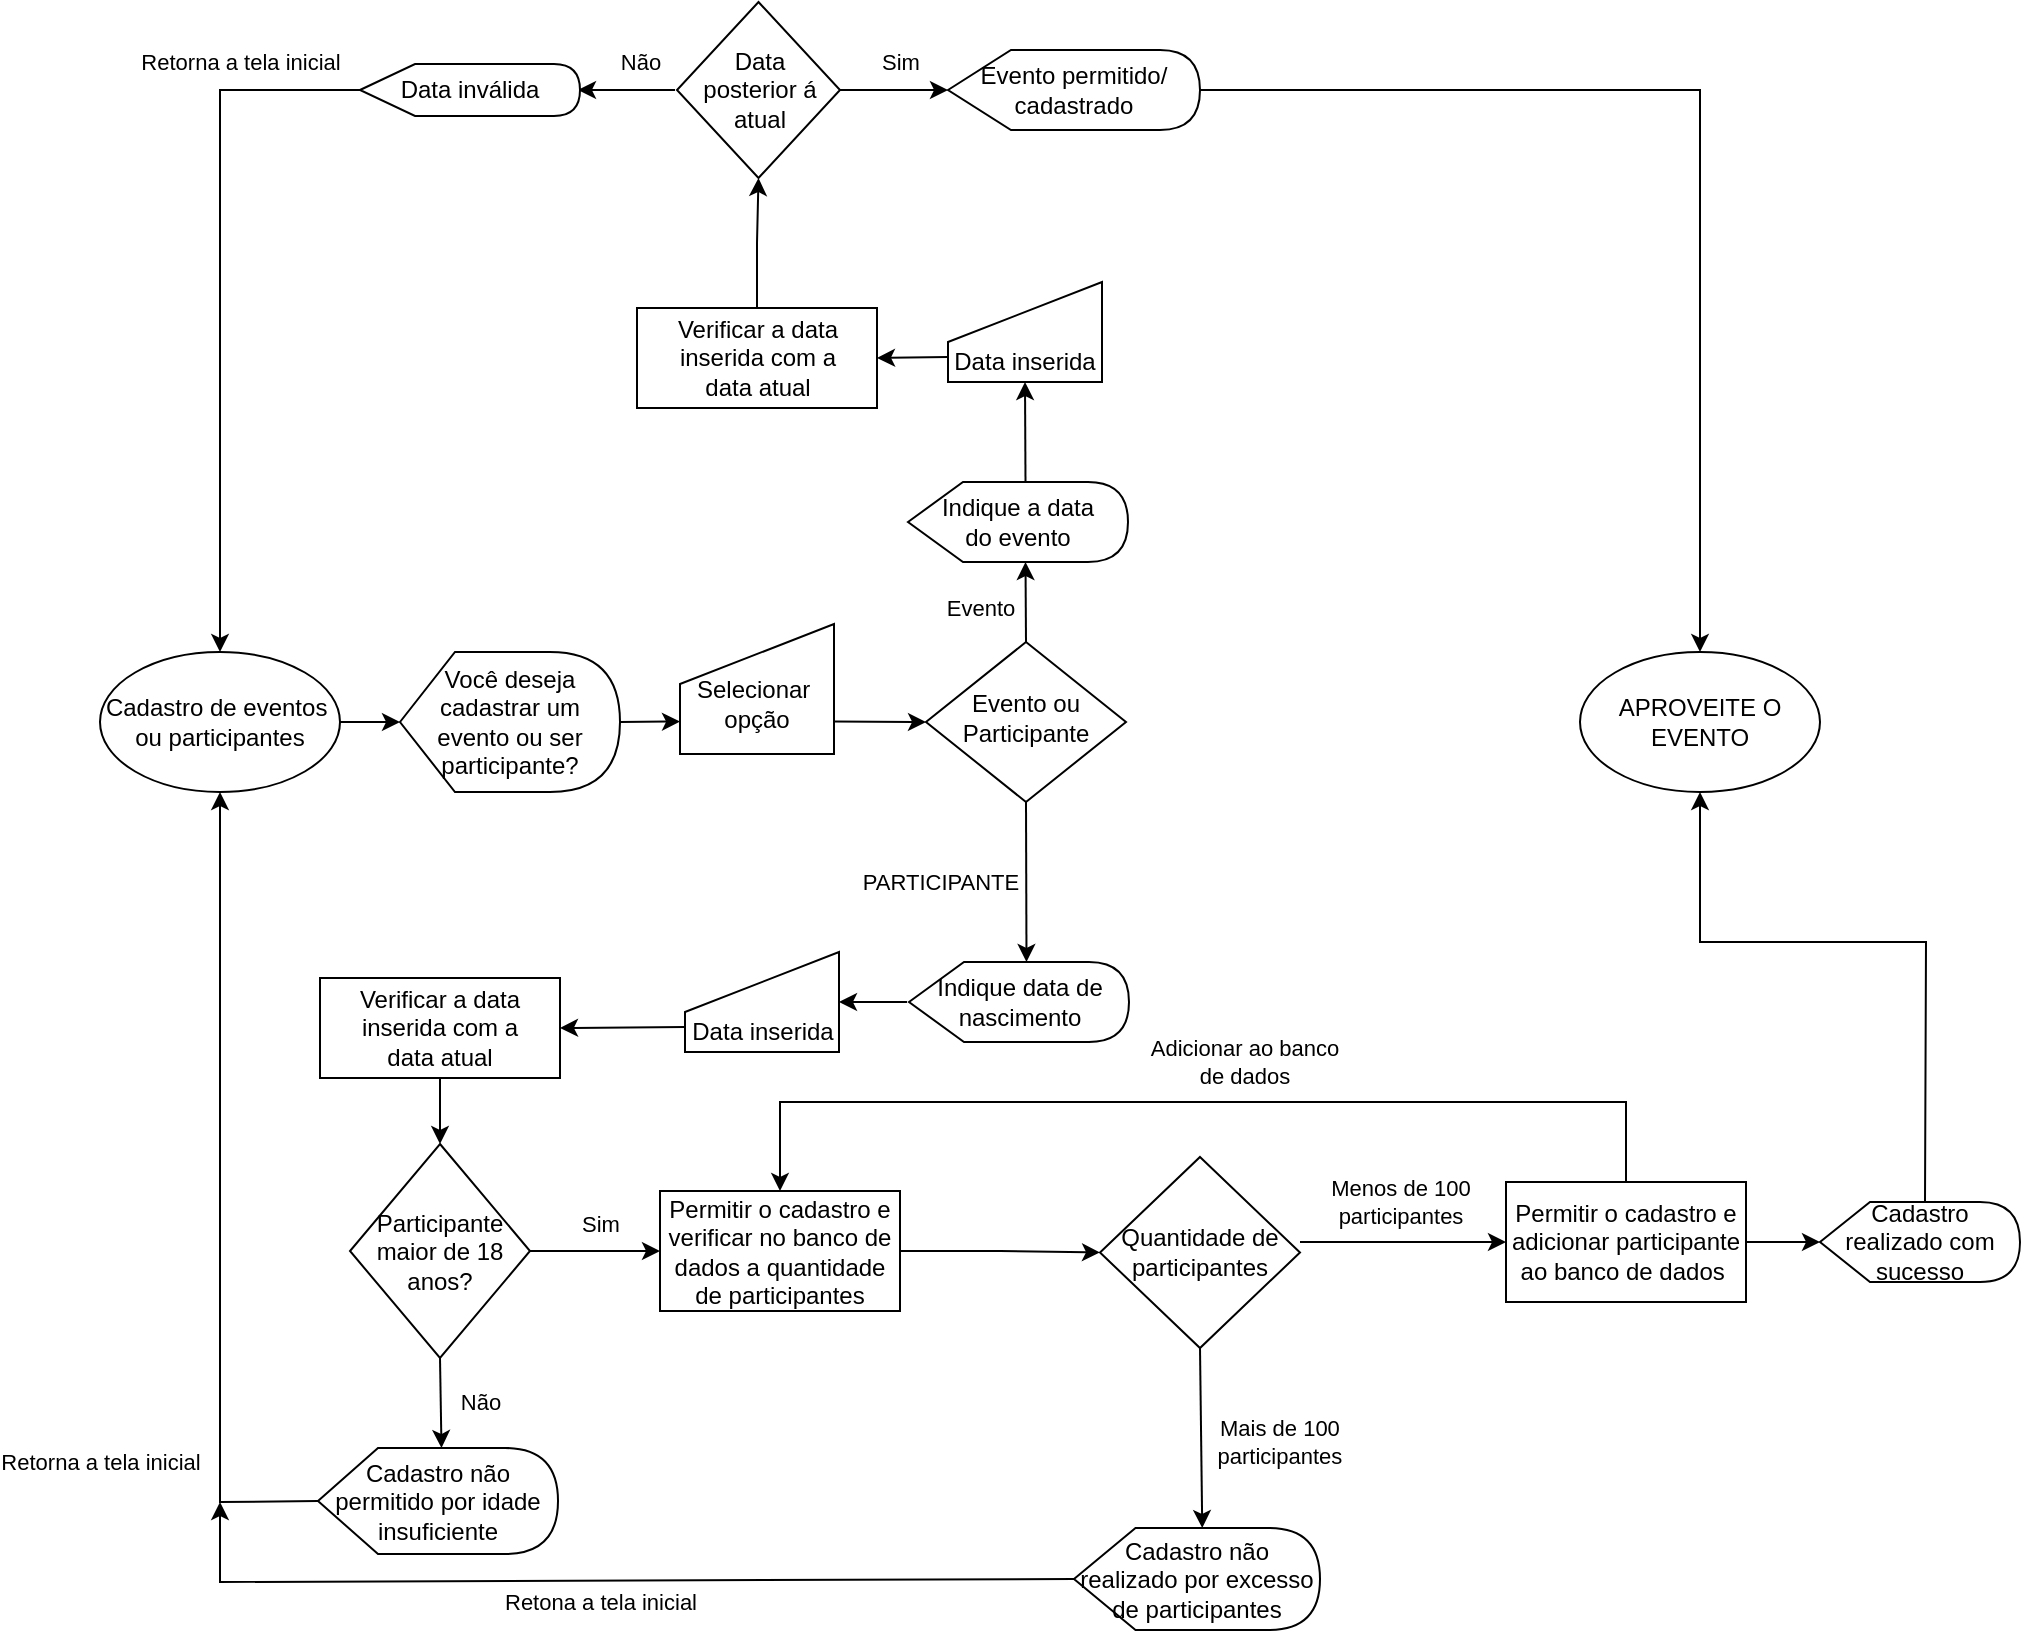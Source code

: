 <mxfile version="19.0.3" type="device"><diagram id="C5RBs43oDa-KdzZeNtuy" name="Page-1"><mxGraphModel dx="2903" dy="2311" grid="1" gridSize="10" guides="1" tooltips="1" connect="1" arrows="1" fold="1" page="1" pageScale="1" pageWidth="827" pageHeight="1169" math="0" shadow="0"><root><mxCell id="WIyWlLk6GJQsqaUBKTNV-0"/><mxCell id="WIyWlLk6GJQsqaUBKTNV-1" parent="WIyWlLk6GJQsqaUBKTNV-0"/><mxCell id="WIyWlLk6GJQsqaUBKTNV-10" value="Evento ou&lt;br&gt;Participante" style="rhombus;whiteSpace=wrap;html=1;shadow=0;fontFamily=Helvetica;fontSize=12;align=center;strokeWidth=1;spacing=6;spacingTop=-4;" parent="WIyWlLk6GJQsqaUBKTNV-1" vertex="1"><mxGeometry x="63" y="250" width="100" height="80" as="geometry"/></mxCell><mxCell id="8evwMEl66h2E0QnzRLnO-0" value="Cadastro de eventos&amp;nbsp;&lt;br&gt;ou participantes" style="ellipse;whiteSpace=wrap;html=1;" parent="WIyWlLk6GJQsqaUBKTNV-1" vertex="1"><mxGeometry x="-350" y="255" width="120" height="70" as="geometry"/></mxCell><mxCell id="8evwMEl66h2E0QnzRLnO-3" value="" style="endArrow=classic;html=1;rounded=0;exitX=1;exitY=0.5;exitDx=0;exitDy=0;entryX=0;entryY=0.5;entryDx=0;entryDy=0;entryPerimeter=0;" parent="WIyWlLk6GJQsqaUBKTNV-1" source="8evwMEl66h2E0QnzRLnO-0" target="8evwMEl66h2E0QnzRLnO-12" edge="1"><mxGeometry width="50" height="50" relative="1" as="geometry"><mxPoint x="260" y="280" as="sourcePoint"/><mxPoint x="-210" y="250" as="targetPoint"/></mxGeometry></mxCell><mxCell id="8evwMEl66h2E0QnzRLnO-4" value="Indique a data&lt;br&gt;do evento" style="shape=display;whiteSpace=wrap;html=1;" parent="WIyWlLk6GJQsqaUBKTNV-1" vertex="1"><mxGeometry x="54" y="170" width="110" height="40" as="geometry"/></mxCell><mxCell id="8evwMEl66h2E0QnzRLnO-5" value="Evento" style="endArrow=classic;html=1;rounded=0;exitX=0.5;exitY=0;exitDx=0;exitDy=0;entryX=0;entryY=0;entryDx=58.75;entryDy=40;entryPerimeter=0;verticalAlign=top;" parent="WIyWlLk6GJQsqaUBKTNV-1" source="WIyWlLk6GJQsqaUBKTNV-10" target="8evwMEl66h2E0QnzRLnO-4" edge="1"><mxGeometry x="0.507" y="23" width="50" height="50" relative="1" as="geometry"><mxPoint x="390" y="280" as="sourcePoint"/><mxPoint x="440" y="230" as="targetPoint"/><mxPoint as="offset"/></mxGeometry></mxCell><mxCell id="8evwMEl66h2E0QnzRLnO-7" value="&lt;br&gt;&lt;br&gt;Data inserida" style="shape=manualInput;whiteSpace=wrap;html=1;" parent="WIyWlLk6GJQsqaUBKTNV-1" vertex="1"><mxGeometry x="74" y="70" width="77" height="50" as="geometry"/></mxCell><mxCell id="8evwMEl66h2E0QnzRLnO-8" value="" style="endArrow=classic;html=1;rounded=0;exitX=0;exitY=0;exitDx=58.75;exitDy=0;exitPerimeter=0;entryX=0.5;entryY=1;entryDx=0;entryDy=0;" parent="WIyWlLk6GJQsqaUBKTNV-1" source="8evwMEl66h2E0QnzRLnO-4" target="8evwMEl66h2E0QnzRLnO-7" edge="1"><mxGeometry width="50" height="50" relative="1" as="geometry"><mxPoint x="390" y="280" as="sourcePoint"/><mxPoint x="440" y="230" as="targetPoint"/></mxGeometry></mxCell><mxCell id="TAi0yk7MEL_iN1Fdaoo3-1" value="" style="edgeStyle=orthogonalEdgeStyle;rounded=0;orthogonalLoop=1;jettySize=auto;html=1;" parent="WIyWlLk6GJQsqaUBKTNV-1" source="8evwMEl66h2E0QnzRLnO-9" target="TAi0yk7MEL_iN1Fdaoo3-0" edge="1"><mxGeometry relative="1" as="geometry"/></mxCell><mxCell id="8evwMEl66h2E0QnzRLnO-9" value="Verificar a data inserida com a&lt;br&gt;data atual" style="rounded=0;whiteSpace=wrap;html=1;" parent="WIyWlLk6GJQsqaUBKTNV-1" vertex="1"><mxGeometry x="-81.5" y="83" width="120" height="50" as="geometry"/></mxCell><mxCell id="8evwMEl66h2E0QnzRLnO-10" value="" style="endArrow=classic;html=1;rounded=0;exitX=0;exitY=0.75;exitDx=0;exitDy=0;entryX=1;entryY=0.5;entryDx=0;entryDy=0;" parent="WIyWlLk6GJQsqaUBKTNV-1" source="8evwMEl66h2E0QnzRLnO-7" target="8evwMEl66h2E0QnzRLnO-9" edge="1"><mxGeometry width="50" height="50" relative="1" as="geometry"><mxPoint x="390" y="250" as="sourcePoint"/><mxPoint x="40" y="105" as="targetPoint"/></mxGeometry></mxCell><mxCell id="8evwMEl66h2E0QnzRLnO-12" value="Você deseja cadastrar um evento ou ser participante?" style="shape=display;whiteSpace=wrap;html=1;" parent="WIyWlLk6GJQsqaUBKTNV-1" vertex="1"><mxGeometry x="-200" y="255" width="110" height="70" as="geometry"/></mxCell><mxCell id="8evwMEl66h2E0QnzRLnO-13" value="&lt;br&gt;Selecionar&amp;nbsp;&lt;br&gt;opção" style="shape=manualInput;whiteSpace=wrap;html=1;" parent="WIyWlLk6GJQsqaUBKTNV-1" vertex="1"><mxGeometry x="-60" y="241" width="77" height="65" as="geometry"/></mxCell><mxCell id="8evwMEl66h2E0QnzRLnO-14" value="" style="endArrow=classic;html=1;rounded=0;exitX=1;exitY=0.5;exitDx=0;exitDy=0;exitPerimeter=0;entryX=0;entryY=0.75;entryDx=0;entryDy=0;" parent="WIyWlLk6GJQsqaUBKTNV-1" source="8evwMEl66h2E0QnzRLnO-12" target="8evwMEl66h2E0QnzRLnO-13" edge="1"><mxGeometry width="50" height="50" relative="1" as="geometry"><mxPoint x="-100" y="280" as="sourcePoint"/><mxPoint x="-50" y="230" as="targetPoint"/></mxGeometry></mxCell><mxCell id="8evwMEl66h2E0QnzRLnO-15" value="" style="endArrow=classic;html=1;rounded=0;exitX=1;exitY=0.75;exitDx=0;exitDy=0;entryX=0;entryY=0.5;entryDx=0;entryDy=0;" parent="WIyWlLk6GJQsqaUBKTNV-1" source="8evwMEl66h2E0QnzRLnO-13" target="WIyWlLk6GJQsqaUBKTNV-10" edge="1"><mxGeometry width="50" height="50" relative="1" as="geometry"><mxPoint x="-70" y="280" as="sourcePoint"/><mxPoint x="-20" y="230" as="targetPoint"/></mxGeometry></mxCell><mxCell id="TAi0yk7MEL_iN1Fdaoo3-4" value="Não" style="edgeStyle=orthogonalEdgeStyle;rounded=0;orthogonalLoop=1;jettySize=auto;html=1;exitX=0;exitY=0.5;exitDx=0;exitDy=0;entryX=1;entryY=0.5;entryDx=0;entryDy=0;entryPerimeter=0;" parent="WIyWlLk6GJQsqaUBKTNV-1" edge="1"><mxGeometry x="-0.278" y="-14" relative="1" as="geometry"><mxPoint x="-62.5" y="-26" as="sourcePoint"/><mxPoint x="-111" y="-26.0" as="targetPoint"/><mxPoint as="offset"/></mxGeometry></mxCell><mxCell id="TAi0yk7MEL_iN1Fdaoo3-0" value="Data &lt;br&gt;posterior á atual" style="rhombus;whiteSpace=wrap;html=1;rounded=0;" parent="WIyWlLk6GJQsqaUBKTNV-1" vertex="1"><mxGeometry x="-61.5" y="-70" width="81.5" height="88" as="geometry"/></mxCell><mxCell id="TAi0yk7MEL_iN1Fdaoo3-2" value="Data inválida" style="shape=display;whiteSpace=wrap;html=1;" parent="WIyWlLk6GJQsqaUBKTNV-1" vertex="1"><mxGeometry x="-220" y="-39" width="110" height="26" as="geometry"/></mxCell><mxCell id="TAi0yk7MEL_iN1Fdaoo3-3" value="Sim" style="endArrow=classic;html=1;rounded=0;exitX=1;exitY=0.5;exitDx=0;exitDy=0;entryX=0;entryY=0.5;entryDx=0;entryDy=0;entryPerimeter=0;" parent="WIyWlLk6GJQsqaUBKTNV-1" source="TAi0yk7MEL_iN1Fdaoo3-0" target="TAi0yk7MEL_iN1Fdaoo3-6" edge="1"><mxGeometry x="0.116" y="14" width="50" height="50" relative="1" as="geometry"><mxPoint x="-10" y="60" as="sourcePoint"/><mxPoint x="70" y="-26" as="targetPoint"/><mxPoint as="offset"/></mxGeometry></mxCell><mxCell id="TAi0yk7MEL_iN1Fdaoo3-5" value="Retorna a tela inicial" style="endArrow=classic;html=1;rounded=0;entryX=0.5;entryY=0;entryDx=0;entryDy=0;exitX=0;exitY=0.5;exitDx=0;exitDy=0;exitPerimeter=0;" parent="WIyWlLk6GJQsqaUBKTNV-1" source="TAi0yk7MEL_iN1Fdaoo3-2" target="8evwMEl66h2E0QnzRLnO-0" edge="1"><mxGeometry x="-0.658" y="-14" width="50" height="50" relative="1" as="geometry"><mxPoint x="-80" y="140" as="sourcePoint"/><mxPoint x="-30" y="90" as="targetPoint"/><Array as="points"><mxPoint x="-290" y="-26"/></Array><mxPoint as="offset"/></mxGeometry></mxCell><mxCell id="TAi0yk7MEL_iN1Fdaoo3-6" value="Evento permitido/&lt;br&gt;cadastrado" style="shape=display;whiteSpace=wrap;html=1;" parent="WIyWlLk6GJQsqaUBKTNV-1" vertex="1"><mxGeometry x="74" y="-46" width="126" height="40" as="geometry"/></mxCell><mxCell id="TAi0yk7MEL_iN1Fdaoo3-7" value="PARTICIPANTE" style="endArrow=classic;html=1;rounded=0;exitX=0.5;exitY=1;exitDx=0;exitDy=0;entryX=0;entryY=0;entryDx=58.75;entryDy=0;entryPerimeter=0;" parent="WIyWlLk6GJQsqaUBKTNV-1" target="TAi0yk7MEL_iN1Fdaoo3-8" edge="1"><mxGeometry y="-43" width="50" height="50" relative="1" as="geometry"><mxPoint x="113" y="330" as="sourcePoint"/><mxPoint x="116.25" y="410" as="targetPoint"/><mxPoint as="offset"/></mxGeometry></mxCell><mxCell id="TAi0yk7MEL_iN1Fdaoo3-8" value="Indique data de nascimento" style="shape=display;whiteSpace=wrap;html=1;" parent="WIyWlLk6GJQsqaUBKTNV-1" vertex="1"><mxGeometry x="54.5" y="410" width="110" height="40" as="geometry"/></mxCell><mxCell id="stfPUuVQiT8MEnbxq9rn-0" value="&lt;br&gt;&lt;br&gt;Data inserida" style="shape=manualInput;whiteSpace=wrap;html=1;" vertex="1" parent="WIyWlLk6GJQsqaUBKTNV-1"><mxGeometry x="-57.5" y="405" width="77" height="50" as="geometry"/></mxCell><mxCell id="stfPUuVQiT8MEnbxq9rn-1" value="" style="endArrow=classic;html=1;rounded=0;exitX=0;exitY=0.5;exitDx=0;exitDy=0;exitPerimeter=0;entryX=1;entryY=0.5;entryDx=0;entryDy=0;" edge="1" parent="WIyWlLk6GJQsqaUBKTNV-1" target="stfPUuVQiT8MEnbxq9rn-0"><mxGeometry width="50" height="50" relative="1" as="geometry"><mxPoint x="53.5" y="430" as="sourcePoint"/><mxPoint x="22.5" y="426" as="targetPoint"/></mxGeometry></mxCell><mxCell id="stfPUuVQiT8MEnbxq9rn-5" value="" style="edgeStyle=orthogonalEdgeStyle;rounded=0;orthogonalLoop=1;jettySize=auto;html=1;" edge="1" parent="WIyWlLk6GJQsqaUBKTNV-1" source="stfPUuVQiT8MEnbxq9rn-2" target="stfPUuVQiT8MEnbxq9rn-4"><mxGeometry relative="1" as="geometry"/></mxCell><mxCell id="stfPUuVQiT8MEnbxq9rn-2" value="Verificar a data inserida com a&lt;br&gt;data atual" style="rounded=0;whiteSpace=wrap;html=1;" vertex="1" parent="WIyWlLk6GJQsqaUBKTNV-1"><mxGeometry x="-240" y="418" width="120" height="50" as="geometry"/></mxCell><mxCell id="stfPUuVQiT8MEnbxq9rn-3" value="" style="endArrow=classic;html=1;rounded=0;exitX=0;exitY=0.75;exitDx=0;exitDy=0;entryX=1;entryY=0.5;entryDx=0;entryDy=0;" edge="1" parent="WIyWlLk6GJQsqaUBKTNV-1" source="stfPUuVQiT8MEnbxq9rn-0" target="stfPUuVQiT8MEnbxq9rn-2"><mxGeometry width="50" height="50" relative="1" as="geometry"><mxPoint x="30" y="350" as="sourcePoint"/><mxPoint x="80" y="300" as="targetPoint"/></mxGeometry></mxCell><mxCell id="stfPUuVQiT8MEnbxq9rn-10" value="Sim" style="edgeStyle=orthogonalEdgeStyle;rounded=0;orthogonalLoop=1;jettySize=auto;html=1;" edge="1" parent="WIyWlLk6GJQsqaUBKTNV-1" source="stfPUuVQiT8MEnbxq9rn-4" target="stfPUuVQiT8MEnbxq9rn-9"><mxGeometry x="0.077" y="15" relative="1" as="geometry"><mxPoint y="1" as="offset"/></mxGeometry></mxCell><mxCell id="stfPUuVQiT8MEnbxq9rn-4" value="Participante maior de 18 anos?" style="rhombus;whiteSpace=wrap;html=1;rounded=0;" vertex="1" parent="WIyWlLk6GJQsqaUBKTNV-1"><mxGeometry x="-225" y="501" width="90" height="107" as="geometry"/></mxCell><mxCell id="stfPUuVQiT8MEnbxq9rn-6" value="Retorna a tela inicial" style="endArrow=classic;html=1;rounded=0;exitX=0;exitY=0.5;exitDx=0;exitDy=0;entryX=0.5;entryY=1;entryDx=0;entryDy=0;exitPerimeter=0;" edge="1" parent="WIyWlLk6GJQsqaUBKTNV-1" source="stfPUuVQiT8MEnbxq9rn-7" target="8evwMEl66h2E0QnzRLnO-0"><mxGeometry x="-0.658" y="60" width="50" height="50" relative="1" as="geometry"><mxPoint x="20" y="440" as="sourcePoint"/><mxPoint x="70" y="390" as="targetPoint"/><Array as="points"><mxPoint x="-290" y="680"/></Array><mxPoint as="offset"/></mxGeometry></mxCell><mxCell id="stfPUuVQiT8MEnbxq9rn-7" value="Cadastro não permitido por idade insuficiente" style="shape=display;whiteSpace=wrap;html=1;" vertex="1" parent="WIyWlLk6GJQsqaUBKTNV-1"><mxGeometry x="-241" y="653" width="120" height="53" as="geometry"/></mxCell><mxCell id="stfPUuVQiT8MEnbxq9rn-8" value="Não" style="endArrow=classic;html=1;rounded=0;exitX=0.5;exitY=1;exitDx=0;exitDy=0;entryX=0;entryY=0;entryDx=61.75;entryDy=0;entryPerimeter=0;" edge="1" parent="WIyWlLk6GJQsqaUBKTNV-1" source="stfPUuVQiT8MEnbxq9rn-4" target="stfPUuVQiT8MEnbxq9rn-7"><mxGeometry x="-0.008" y="20" width="50" height="50" relative="1" as="geometry"><mxPoint x="-150" y="660" as="sourcePoint"/><mxPoint x="-100" y="610" as="targetPoint"/><mxPoint as="offset"/></mxGeometry></mxCell><mxCell id="stfPUuVQiT8MEnbxq9rn-12" value="" style="edgeStyle=orthogonalEdgeStyle;rounded=0;orthogonalLoop=1;jettySize=auto;html=1;" edge="1" parent="WIyWlLk6GJQsqaUBKTNV-1" source="stfPUuVQiT8MEnbxq9rn-9" target="stfPUuVQiT8MEnbxq9rn-11"><mxGeometry relative="1" as="geometry"/></mxCell><mxCell id="stfPUuVQiT8MEnbxq9rn-9" value="Permitir o cadastro e verificar no banco de dados a quantidade de participantes" style="whiteSpace=wrap;html=1;rounded=0;" vertex="1" parent="WIyWlLk6GJQsqaUBKTNV-1"><mxGeometry x="-70" y="524.5" width="120" height="60" as="geometry"/></mxCell><mxCell id="stfPUuVQiT8MEnbxq9rn-11" value="Quantidade de participantes" style="rhombus;whiteSpace=wrap;html=1;rounded=0;" vertex="1" parent="WIyWlLk6GJQsqaUBKTNV-1"><mxGeometry x="150" y="507.5" width="100" height="95.5" as="geometry"/></mxCell><mxCell id="stfPUuVQiT8MEnbxq9rn-13" value="Permitir o cadastro e adicionar participante ao banco de dados&amp;nbsp;" style="whiteSpace=wrap;html=1;rounded=0;" vertex="1" parent="WIyWlLk6GJQsqaUBKTNV-1"><mxGeometry x="353" y="520" width="120" height="60" as="geometry"/></mxCell><mxCell id="stfPUuVQiT8MEnbxq9rn-14" value="Menos de 100&lt;br&gt;participantes" style="endArrow=classic;html=1;rounded=0;exitX=1;exitY=0.445;exitDx=0;exitDy=0;entryX=0;entryY=0.5;entryDx=0;entryDy=0;exitPerimeter=0;" edge="1" parent="WIyWlLk6GJQsqaUBKTNV-1" source="stfPUuVQiT8MEnbxq9rn-11" target="stfPUuVQiT8MEnbxq9rn-13"><mxGeometry x="-0.029" y="20" width="50" height="50" relative="1" as="geometry"><mxPoint x="220" y="510" as="sourcePoint"/><mxPoint x="270" y="460" as="targetPoint"/><Array as="points"/><mxPoint as="offset"/></mxGeometry></mxCell><mxCell id="stfPUuVQiT8MEnbxq9rn-15" value="Adicionar ao banco&lt;br&gt;de dados" style="endArrow=classic;html=1;rounded=0;exitX=0.5;exitY=0;exitDx=0;exitDy=0;entryX=0.5;entryY=0;entryDx=0;entryDy=0;" edge="1" parent="WIyWlLk6GJQsqaUBKTNV-1" source="stfPUuVQiT8MEnbxq9rn-13" target="stfPUuVQiT8MEnbxq9rn-9"><mxGeometry x="-0.088" y="-20" width="50" height="50" relative="1" as="geometry"><mxPoint x="220" y="650" as="sourcePoint"/><mxPoint x="270" y="600" as="targetPoint"/><Array as="points"><mxPoint x="413" y="480"/><mxPoint x="-10" y="480"/></Array><mxPoint as="offset"/></mxGeometry></mxCell><mxCell id="stfPUuVQiT8MEnbxq9rn-16" value="Cadastro realizado com sucesso" style="shape=display;whiteSpace=wrap;html=1;" vertex="1" parent="WIyWlLk6GJQsqaUBKTNV-1"><mxGeometry x="510" y="530" width="100" height="40" as="geometry"/></mxCell><mxCell id="stfPUuVQiT8MEnbxq9rn-17" value="" style="endArrow=classic;html=1;rounded=0;exitX=1;exitY=0.5;exitDx=0;exitDy=0;entryX=0;entryY=0.5;entryDx=0;entryDy=0;entryPerimeter=0;" edge="1" parent="WIyWlLk6GJQsqaUBKTNV-1" source="stfPUuVQiT8MEnbxq9rn-13" target="stfPUuVQiT8MEnbxq9rn-16"><mxGeometry width="50" height="50" relative="1" as="geometry"><mxPoint x="250" y="650" as="sourcePoint"/><mxPoint x="300" y="600" as="targetPoint"/></mxGeometry></mxCell><mxCell id="stfPUuVQiT8MEnbxq9rn-19" value="Mais de 100&amp;nbsp;&lt;br&gt;participantes&amp;nbsp;" style="endArrow=classic;html=1;rounded=0;exitX=0.5;exitY=1;exitDx=0;exitDy=0;entryX=0;entryY=0;entryDx=64.125;entryDy=0;entryPerimeter=0;" edge="1" parent="WIyWlLk6GJQsqaUBKTNV-1" source="stfPUuVQiT8MEnbxq9rn-11" target="stfPUuVQiT8MEnbxq9rn-20"><mxGeometry x="0.065" y="40" width="50" height="50" relative="1" as="geometry"><mxPoint x="300" y="670" as="sourcePoint"/><mxPoint x="200" y="710" as="targetPoint"/><mxPoint as="offset"/></mxGeometry></mxCell><mxCell id="stfPUuVQiT8MEnbxq9rn-20" value="Cadastro não realizado por excesso de participantes" style="shape=display;whiteSpace=wrap;html=1;" vertex="1" parent="WIyWlLk6GJQsqaUBKTNV-1"><mxGeometry x="137" y="693" width="123" height="51" as="geometry"/></mxCell><mxCell id="stfPUuVQiT8MEnbxq9rn-23" value="Retona a tela inicial" style="endArrow=classic;html=1;rounded=0;exitX=0;exitY=0.5;exitDx=0;exitDy=0;exitPerimeter=0;" edge="1" parent="WIyWlLk6GJQsqaUBKTNV-1" source="stfPUuVQiT8MEnbxq9rn-20"><mxGeometry x="0.015" y="11" width="50" height="50" relative="1" as="geometry"><mxPoint x="10" y="630" as="sourcePoint"/><mxPoint x="-290" y="680" as="targetPoint"/><Array as="points"><mxPoint x="-290" y="720"/></Array><mxPoint as="offset"/></mxGeometry></mxCell><mxCell id="stfPUuVQiT8MEnbxq9rn-24" value="APROVEITE O EVENTO" style="ellipse;whiteSpace=wrap;html=1;" vertex="1" parent="WIyWlLk6GJQsqaUBKTNV-1"><mxGeometry x="390" y="255" width="120" height="70" as="geometry"/></mxCell><mxCell id="stfPUuVQiT8MEnbxq9rn-25" value="" style="endArrow=classic;html=1;rounded=0;exitX=1;exitY=0.5;exitDx=0;exitDy=0;exitPerimeter=0;entryX=0.5;entryY=0;entryDx=0;entryDy=0;" edge="1" parent="WIyWlLk6GJQsqaUBKTNV-1" source="TAi0yk7MEL_iN1Fdaoo3-6" target="stfPUuVQiT8MEnbxq9rn-24"><mxGeometry width="50" height="50" relative="1" as="geometry"><mxPoint x="240" y="260" as="sourcePoint"/><mxPoint x="290" y="210" as="targetPoint"/><Array as="points"><mxPoint x="450" y="-26"/></Array></mxGeometry></mxCell><mxCell id="stfPUuVQiT8MEnbxq9rn-26" value="" style="endArrow=classic;html=1;rounded=0;exitX=0;exitY=0;exitDx=52.5;exitDy=0;exitPerimeter=0;entryX=0.5;entryY=1;entryDx=0;entryDy=0;" edge="1" parent="WIyWlLk6GJQsqaUBKTNV-1" source="stfPUuVQiT8MEnbxq9rn-16" target="stfPUuVQiT8MEnbxq9rn-24"><mxGeometry width="50" height="50" relative="1" as="geometry"><mxPoint x="240" y="260" as="sourcePoint"/><mxPoint x="290" y="210" as="targetPoint"/><Array as="points"><mxPoint x="563" y="400"/><mxPoint x="450" y="400"/></Array></mxGeometry></mxCell></root></mxGraphModel></diagram></mxfile>